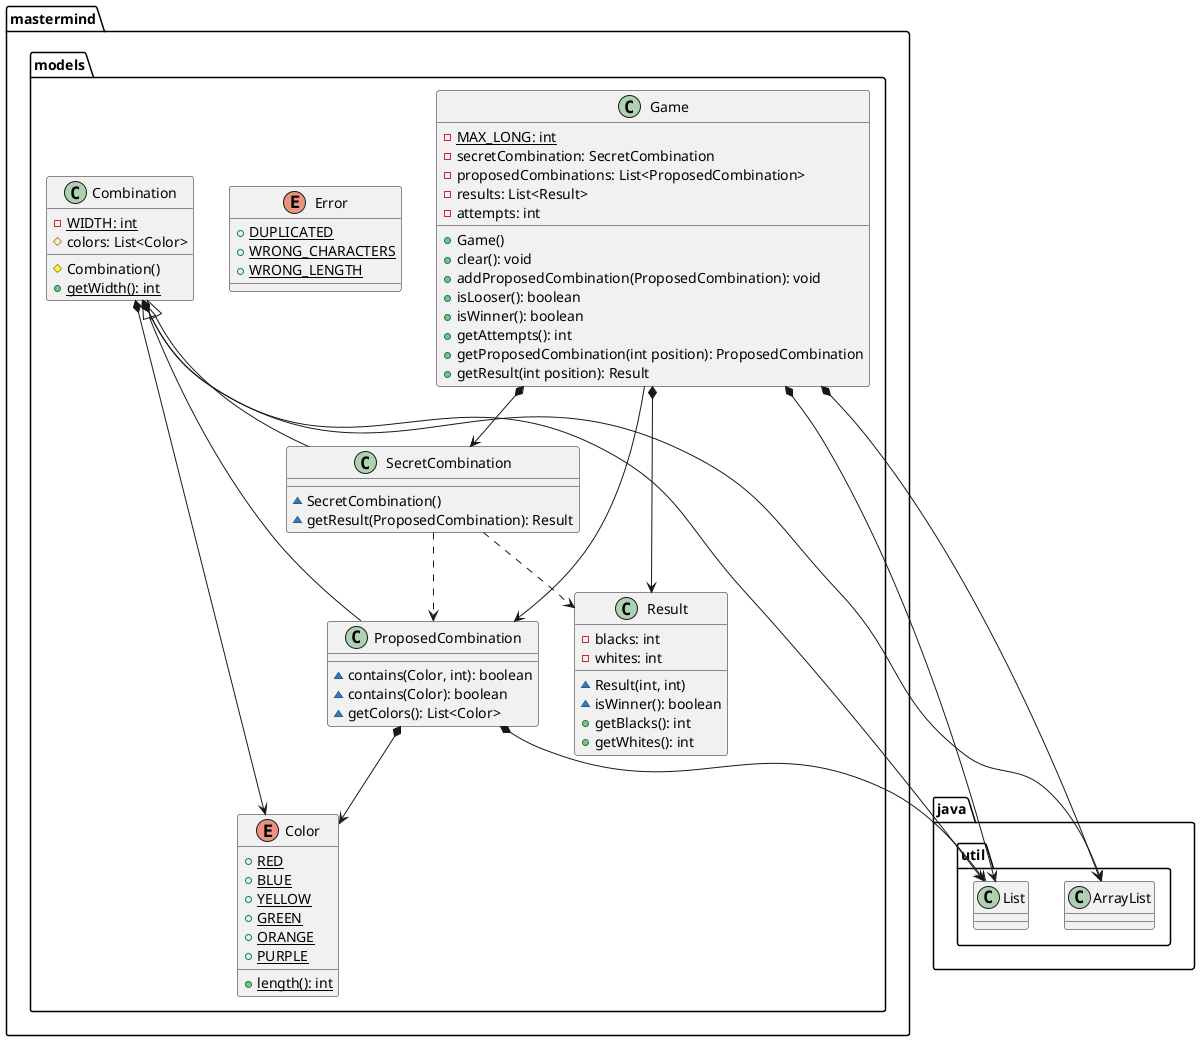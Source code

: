 @startuml

    enum  mastermind.models.Color{
        + {static} RED
        + {static} BLUE
        + {static} YELLOW
        + {static} GREEN
        + {static} ORANGE
        + {static} PURPLE
        + {static} length(): int
    }
    
    class  mastermind.models.Combination{
        - {static} WIDTH: int
        # colors: List<Color>
        # Combination()
        + {static} getWidth(): int
    }
    mastermind.models.Combination *-down-> java.util.List
    mastermind.models.Combination *-down-> java.util.ArrayList
    mastermind.models.Combination *-down-> mastermind.models.Color
    
    enum  mastermind.models.Error{
        + {static} DUPLICATED
        + {static} WRONG_CHARACTERS
        + {static} WRONG_LENGTH
    }
    
    class  mastermind.models.Game{
        - {static} MAX_LONG: int
        - secretCombination: SecretCombination
        - proposedCombinations: List<ProposedCombination>
        - results: List<Result>
        - attempts: int
        + Game()
        + clear(): void
        + addProposedCombination(ProposedCombination): void
        + isLooser(): boolean
        + isWinner(): boolean
        + getAttempts(): int
        + getProposedCombination(int position): ProposedCombination
        + getResult(int position): Result
    }

    mastermind.models.Game *-down-> java.util.List
    mastermind.models.Game *-down-> java.util.ArrayList
    mastermind.models.Game *-down-> mastermind.models.SecretCombination
    mastermind.models.Game *-down-> mastermind.models.Result
    mastermind.models.Game --> mastermind.models.ProposedCombination
    
    class  mastermind.models.ProposedCombination {
        ~ contains(Color, int): boolean
        ~ contains(Color): boolean
        ~ getColors(): List<Color>
    }
    mastermind.models.Combination <|-down- mastermind.models.ProposedCombination
    mastermind.models.ProposedCombination *-down-> java.util.List
    mastermind.models.ProposedCombination *-down-> mastermind.models.Color

    class  mastermind.models.Result{
        - blacks: int
        - whites: int
        ~ Result(int, int)
        ~ isWinner(): boolean
        + getBlacks(): int
        + getWhites(): int
    }
    
    class  mastermind.models.SecretCombination{
        ~ SecretCombination()
        ~ getResult(ProposedCombination): Result
    }
    mastermind.models.Combination <|-down- mastermind.models.SecretCombination
    mastermind.models.SecretCombination ..> mastermind.models.Result
    mastermind.models.SecretCombination ..> mastermind.models.ProposedCombination

@enduml